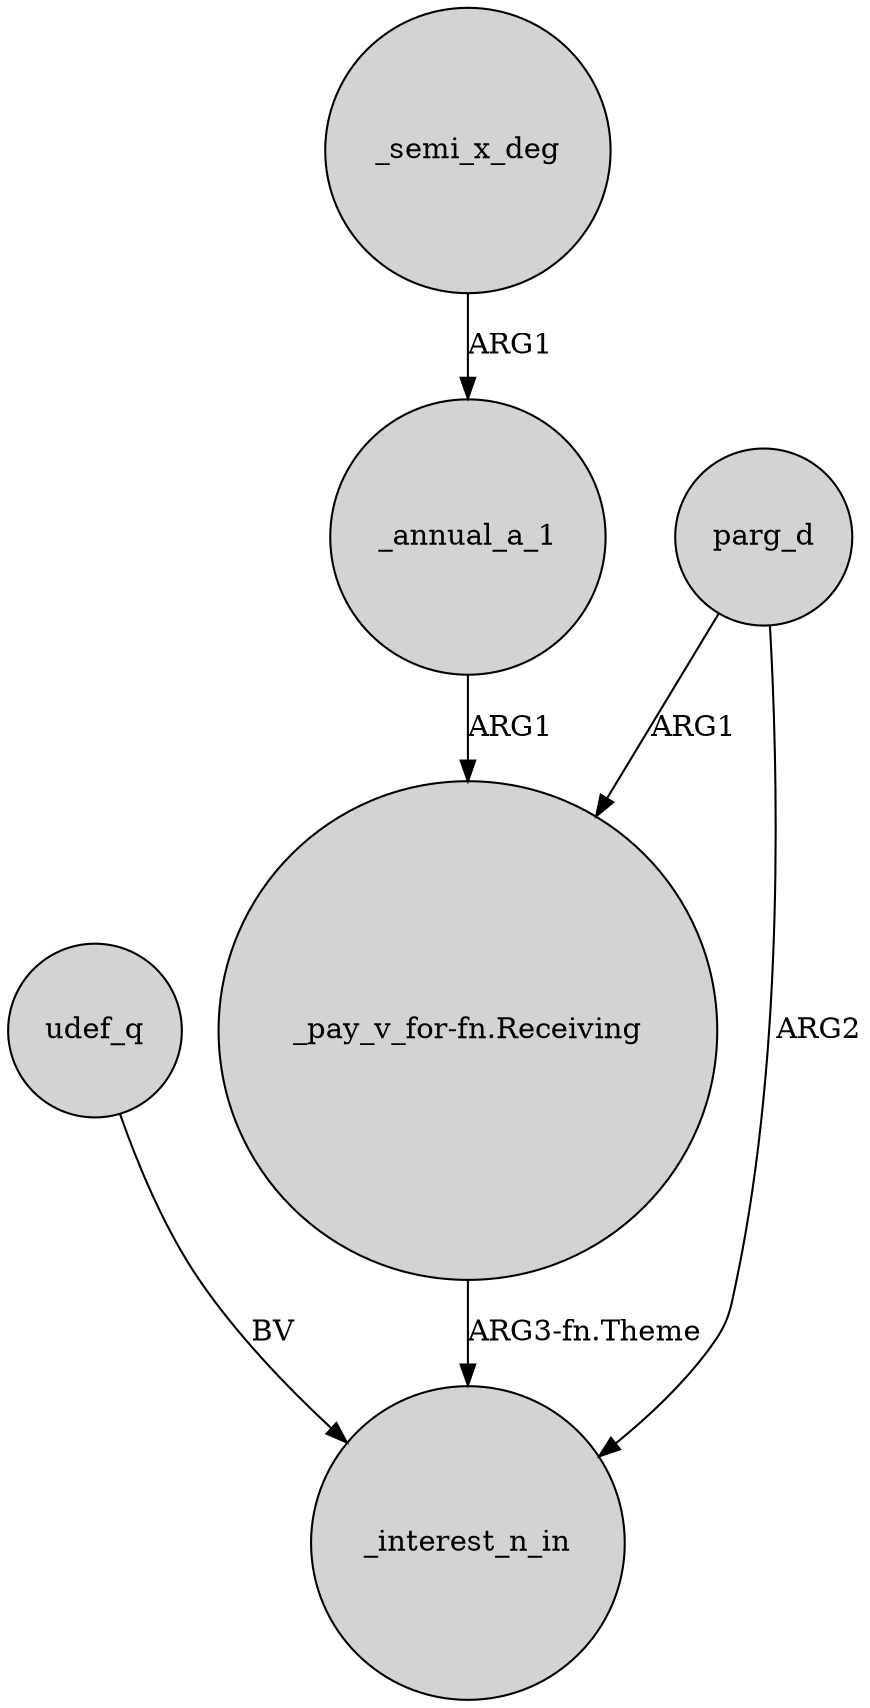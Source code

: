 digraph {
	node [shape=circle style=filled]
	udef_q -> _interest_n_in [label=BV]
	_annual_a_1 -> "_pay_v_for-fn.Receiving" [label=ARG1]
	"_pay_v_for-fn.Receiving" -> _interest_n_in [label="ARG3-fn.Theme"]
	parg_d -> "_pay_v_for-fn.Receiving" [label=ARG1]
	_semi_x_deg -> _annual_a_1 [label=ARG1]
	parg_d -> _interest_n_in [label=ARG2]
}
